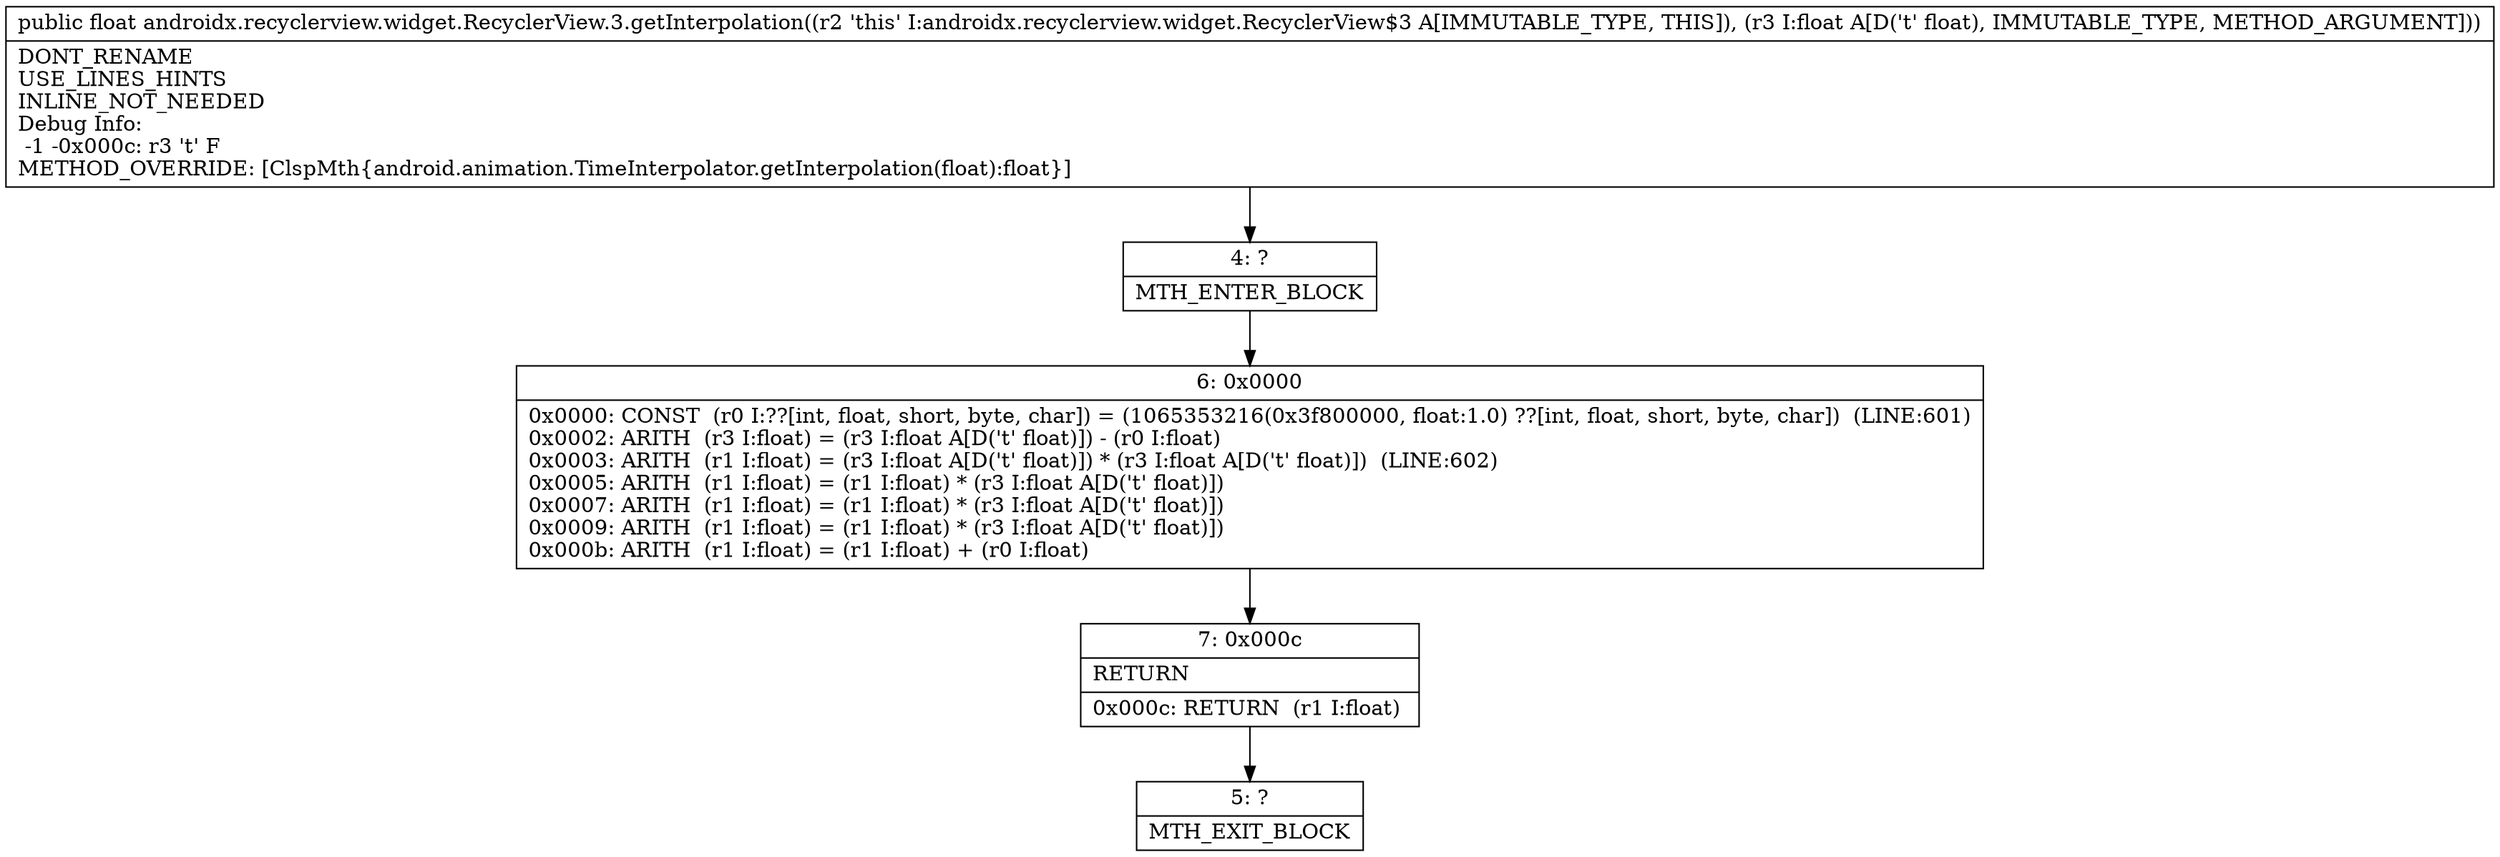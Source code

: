 digraph "CFG forandroidx.recyclerview.widget.RecyclerView.3.getInterpolation(F)F" {
Node_4 [shape=record,label="{4\:\ ?|MTH_ENTER_BLOCK\l}"];
Node_6 [shape=record,label="{6\:\ 0x0000|0x0000: CONST  (r0 I:??[int, float, short, byte, char]) = (1065353216(0x3f800000, float:1.0) ??[int, float, short, byte, char])  (LINE:601)\l0x0002: ARITH  (r3 I:float) = (r3 I:float A[D('t' float)]) \- (r0 I:float) \l0x0003: ARITH  (r1 I:float) = (r3 I:float A[D('t' float)]) * (r3 I:float A[D('t' float)])  (LINE:602)\l0x0005: ARITH  (r1 I:float) = (r1 I:float) * (r3 I:float A[D('t' float)]) \l0x0007: ARITH  (r1 I:float) = (r1 I:float) * (r3 I:float A[D('t' float)]) \l0x0009: ARITH  (r1 I:float) = (r1 I:float) * (r3 I:float A[D('t' float)]) \l0x000b: ARITH  (r1 I:float) = (r1 I:float) + (r0 I:float) \l}"];
Node_7 [shape=record,label="{7\:\ 0x000c|RETURN\l|0x000c: RETURN  (r1 I:float) \l}"];
Node_5 [shape=record,label="{5\:\ ?|MTH_EXIT_BLOCK\l}"];
MethodNode[shape=record,label="{public float androidx.recyclerview.widget.RecyclerView.3.getInterpolation((r2 'this' I:androidx.recyclerview.widget.RecyclerView$3 A[IMMUTABLE_TYPE, THIS]), (r3 I:float A[D('t' float), IMMUTABLE_TYPE, METHOD_ARGUMENT]))  | DONT_RENAME\lUSE_LINES_HINTS\lINLINE_NOT_NEEDED\lDebug Info:\l  \-1 \-0x000c: r3 't' F\lMETHOD_OVERRIDE: [ClspMth\{android.animation.TimeInterpolator.getInterpolation(float):float\}]\l}"];
MethodNode -> Node_4;Node_4 -> Node_6;
Node_6 -> Node_7;
Node_7 -> Node_5;
}

